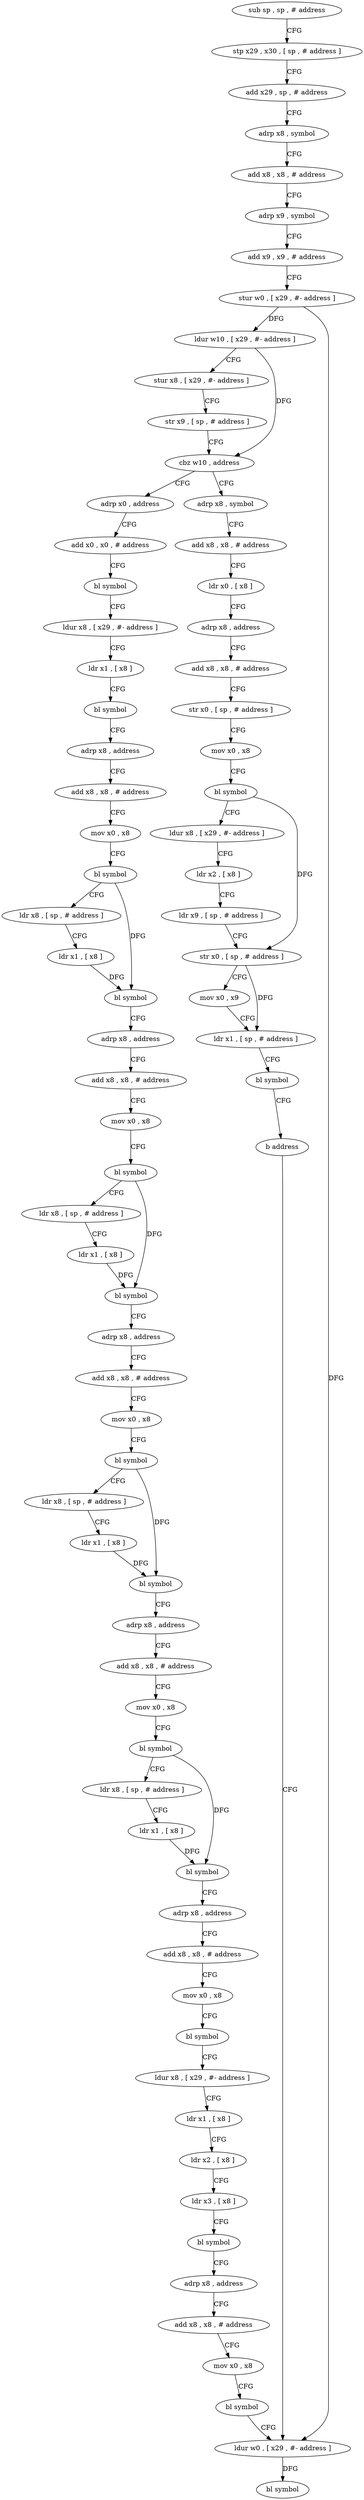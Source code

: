 digraph "func" {
"4199436" [label = "sub sp , sp , # address" ]
"4199440" [label = "stp x29 , x30 , [ sp , # address ]" ]
"4199444" [label = "add x29 , sp , # address" ]
"4199448" [label = "adrp x8 , symbol" ]
"4199452" [label = "add x8 , x8 , # address" ]
"4199456" [label = "adrp x9 , symbol" ]
"4199460" [label = "add x9 , x9 , # address" ]
"4199464" [label = "stur w0 , [ x29 , #- address ]" ]
"4199468" [label = "ldur w10 , [ x29 , #- address ]" ]
"4199472" [label = "stur x8 , [ x29 , #- address ]" ]
"4199476" [label = "str x9 , [ sp , # address ]" ]
"4199480" [label = "cbz w10 , address" ]
"4199548" [label = "adrp x0 , address" ]
"4199484" [label = "adrp x8 , symbol" ]
"4199552" [label = "add x0 , x0 , # address" ]
"4199556" [label = "bl symbol" ]
"4199560" [label = "ldur x8 , [ x29 , #- address ]" ]
"4199564" [label = "ldr x1 , [ x8 ]" ]
"4199568" [label = "bl symbol" ]
"4199572" [label = "adrp x8 , address" ]
"4199576" [label = "add x8 , x8 , # address" ]
"4199580" [label = "mov x0 , x8" ]
"4199584" [label = "bl symbol" ]
"4199588" [label = "ldr x8 , [ sp , # address ]" ]
"4199592" [label = "ldr x1 , [ x8 ]" ]
"4199596" [label = "bl symbol" ]
"4199600" [label = "adrp x8 , address" ]
"4199604" [label = "add x8 , x8 , # address" ]
"4199608" [label = "mov x0 , x8" ]
"4199612" [label = "bl symbol" ]
"4199616" [label = "ldr x8 , [ sp , # address ]" ]
"4199620" [label = "ldr x1 , [ x8 ]" ]
"4199624" [label = "bl symbol" ]
"4199628" [label = "adrp x8 , address" ]
"4199632" [label = "add x8 , x8 , # address" ]
"4199636" [label = "mov x0 , x8" ]
"4199640" [label = "bl symbol" ]
"4199644" [label = "ldr x8 , [ sp , # address ]" ]
"4199648" [label = "ldr x1 , [ x8 ]" ]
"4199652" [label = "bl symbol" ]
"4199656" [label = "adrp x8 , address" ]
"4199660" [label = "add x8 , x8 , # address" ]
"4199664" [label = "mov x0 , x8" ]
"4199668" [label = "bl symbol" ]
"4199672" [label = "ldr x8 , [ sp , # address ]" ]
"4199676" [label = "ldr x1 , [ x8 ]" ]
"4199680" [label = "bl symbol" ]
"4199684" [label = "adrp x8 , address" ]
"4199688" [label = "add x8 , x8 , # address" ]
"4199692" [label = "mov x0 , x8" ]
"4199696" [label = "bl symbol" ]
"4199700" [label = "ldur x8 , [ x29 , #- address ]" ]
"4199704" [label = "ldr x1 , [ x8 ]" ]
"4199708" [label = "ldr x2 , [ x8 ]" ]
"4199712" [label = "ldr x3 , [ x8 ]" ]
"4199716" [label = "bl symbol" ]
"4199720" [label = "adrp x8 , address" ]
"4199724" [label = "add x8 , x8 , # address" ]
"4199728" [label = "mov x0 , x8" ]
"4199732" [label = "bl symbol" ]
"4199736" [label = "ldur w0 , [ x29 , #- address ]" ]
"4199488" [label = "add x8 , x8 , # address" ]
"4199492" [label = "ldr x0 , [ x8 ]" ]
"4199496" [label = "adrp x8 , address" ]
"4199500" [label = "add x8 , x8 , # address" ]
"4199504" [label = "str x0 , [ sp , # address ]" ]
"4199508" [label = "mov x0 , x8" ]
"4199512" [label = "bl symbol" ]
"4199516" [label = "ldur x8 , [ x29 , #- address ]" ]
"4199520" [label = "ldr x2 , [ x8 ]" ]
"4199524" [label = "ldr x9 , [ sp , # address ]" ]
"4199528" [label = "str x0 , [ sp , # address ]" ]
"4199532" [label = "mov x0 , x9" ]
"4199536" [label = "ldr x1 , [ sp , # address ]" ]
"4199540" [label = "bl symbol" ]
"4199544" [label = "b address" ]
"4199740" [label = "bl symbol" ]
"4199436" -> "4199440" [ label = "CFG" ]
"4199440" -> "4199444" [ label = "CFG" ]
"4199444" -> "4199448" [ label = "CFG" ]
"4199448" -> "4199452" [ label = "CFG" ]
"4199452" -> "4199456" [ label = "CFG" ]
"4199456" -> "4199460" [ label = "CFG" ]
"4199460" -> "4199464" [ label = "CFG" ]
"4199464" -> "4199468" [ label = "DFG" ]
"4199464" -> "4199736" [ label = "DFG" ]
"4199468" -> "4199472" [ label = "CFG" ]
"4199468" -> "4199480" [ label = "DFG" ]
"4199472" -> "4199476" [ label = "CFG" ]
"4199476" -> "4199480" [ label = "CFG" ]
"4199480" -> "4199548" [ label = "CFG" ]
"4199480" -> "4199484" [ label = "CFG" ]
"4199548" -> "4199552" [ label = "CFG" ]
"4199484" -> "4199488" [ label = "CFG" ]
"4199552" -> "4199556" [ label = "CFG" ]
"4199556" -> "4199560" [ label = "CFG" ]
"4199560" -> "4199564" [ label = "CFG" ]
"4199564" -> "4199568" [ label = "CFG" ]
"4199568" -> "4199572" [ label = "CFG" ]
"4199572" -> "4199576" [ label = "CFG" ]
"4199576" -> "4199580" [ label = "CFG" ]
"4199580" -> "4199584" [ label = "CFG" ]
"4199584" -> "4199588" [ label = "CFG" ]
"4199584" -> "4199596" [ label = "DFG" ]
"4199588" -> "4199592" [ label = "CFG" ]
"4199592" -> "4199596" [ label = "DFG" ]
"4199596" -> "4199600" [ label = "CFG" ]
"4199600" -> "4199604" [ label = "CFG" ]
"4199604" -> "4199608" [ label = "CFG" ]
"4199608" -> "4199612" [ label = "CFG" ]
"4199612" -> "4199616" [ label = "CFG" ]
"4199612" -> "4199624" [ label = "DFG" ]
"4199616" -> "4199620" [ label = "CFG" ]
"4199620" -> "4199624" [ label = "DFG" ]
"4199624" -> "4199628" [ label = "CFG" ]
"4199628" -> "4199632" [ label = "CFG" ]
"4199632" -> "4199636" [ label = "CFG" ]
"4199636" -> "4199640" [ label = "CFG" ]
"4199640" -> "4199644" [ label = "CFG" ]
"4199640" -> "4199652" [ label = "DFG" ]
"4199644" -> "4199648" [ label = "CFG" ]
"4199648" -> "4199652" [ label = "DFG" ]
"4199652" -> "4199656" [ label = "CFG" ]
"4199656" -> "4199660" [ label = "CFG" ]
"4199660" -> "4199664" [ label = "CFG" ]
"4199664" -> "4199668" [ label = "CFG" ]
"4199668" -> "4199672" [ label = "CFG" ]
"4199668" -> "4199680" [ label = "DFG" ]
"4199672" -> "4199676" [ label = "CFG" ]
"4199676" -> "4199680" [ label = "DFG" ]
"4199680" -> "4199684" [ label = "CFG" ]
"4199684" -> "4199688" [ label = "CFG" ]
"4199688" -> "4199692" [ label = "CFG" ]
"4199692" -> "4199696" [ label = "CFG" ]
"4199696" -> "4199700" [ label = "CFG" ]
"4199700" -> "4199704" [ label = "CFG" ]
"4199704" -> "4199708" [ label = "CFG" ]
"4199708" -> "4199712" [ label = "CFG" ]
"4199712" -> "4199716" [ label = "CFG" ]
"4199716" -> "4199720" [ label = "CFG" ]
"4199720" -> "4199724" [ label = "CFG" ]
"4199724" -> "4199728" [ label = "CFG" ]
"4199728" -> "4199732" [ label = "CFG" ]
"4199732" -> "4199736" [ label = "CFG" ]
"4199736" -> "4199740" [ label = "DFG" ]
"4199488" -> "4199492" [ label = "CFG" ]
"4199492" -> "4199496" [ label = "CFG" ]
"4199496" -> "4199500" [ label = "CFG" ]
"4199500" -> "4199504" [ label = "CFG" ]
"4199504" -> "4199508" [ label = "CFG" ]
"4199508" -> "4199512" [ label = "CFG" ]
"4199512" -> "4199516" [ label = "CFG" ]
"4199512" -> "4199528" [ label = "DFG" ]
"4199516" -> "4199520" [ label = "CFG" ]
"4199520" -> "4199524" [ label = "CFG" ]
"4199524" -> "4199528" [ label = "CFG" ]
"4199528" -> "4199532" [ label = "CFG" ]
"4199528" -> "4199536" [ label = "DFG" ]
"4199532" -> "4199536" [ label = "CFG" ]
"4199536" -> "4199540" [ label = "CFG" ]
"4199540" -> "4199544" [ label = "CFG" ]
"4199544" -> "4199736" [ label = "CFG" ]
}
